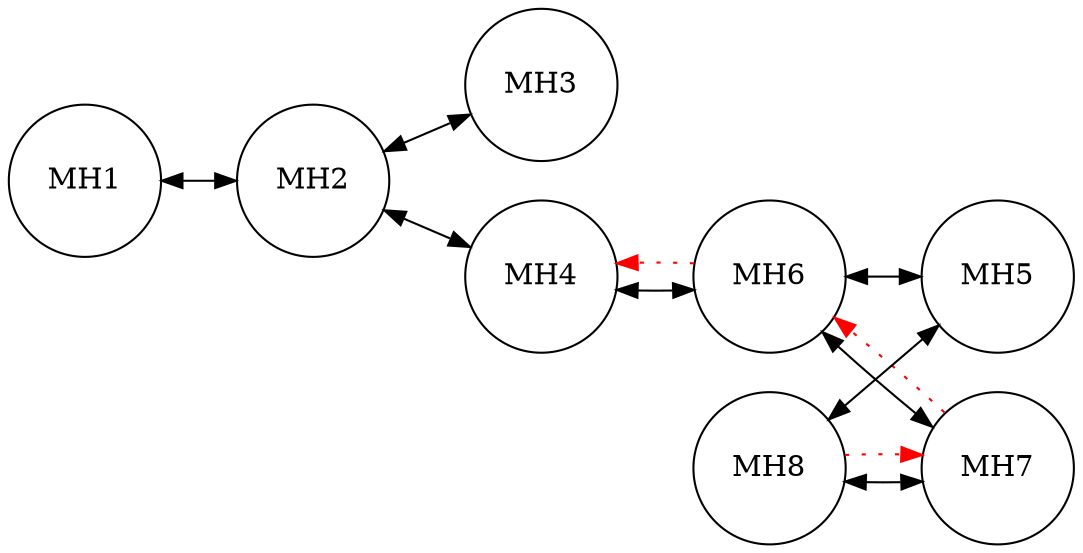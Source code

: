 graph dsdvOperation {
	rankdir=LR;
	{
		node[width=.3,height=.3,shape=circle]
		MH1[pos="1,1"]
		MH2[pos="2,2"]
		MH3[pos="1,3"]
		MH4[pos="3,3"]
		MH5[pos="5,3"]
		MH6[pos="4,2"]
		MH7[pos="5,1"]
		MH8[pos="6,2"]
	}
	edge[len=3]
	MH1 -- MH2 [dir=both]
	MH2 -- MH3 [dir=both]
	MH2 -- MH4 [dir=both]
	MH4 -- MH6 [dir=both]
	MH6 -- MH5 [dir=both]
	MH6 -- MH7 [dir=both]
	MH8 -- MH5 [dir=both]
	MH8 -- MH7 [dir=both]

	edge[dir=forward,style=dotted,color=red]
	MH8 -- MH7
	MH7 -- MH6
	MH6 -- MH4

}

